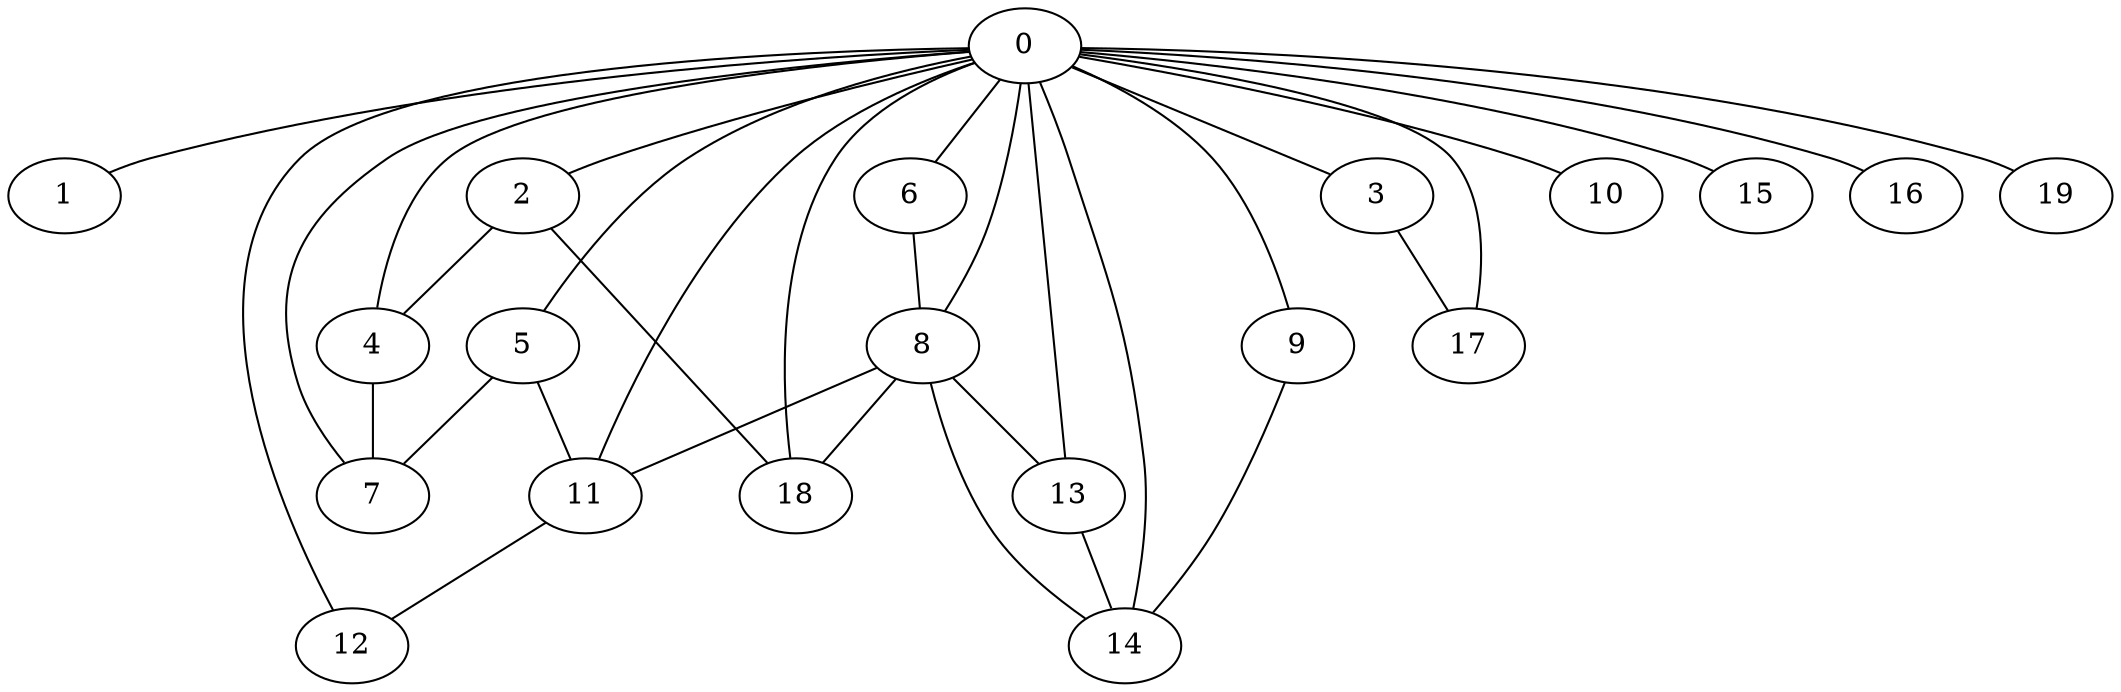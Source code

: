 graph graphname {0--1
0--2
0--3
0--4
0--5
0--6
0--7
0--8
0--9
0--10
0--11
0--12
0--13
0--14
0--15
0--16
0--17
0--18
0--19
2--4
2--18
3--17
4--7
5--7
5--11
6--8
8--11
8--13
8--14
8--18
9--14
11--12
13--14
}